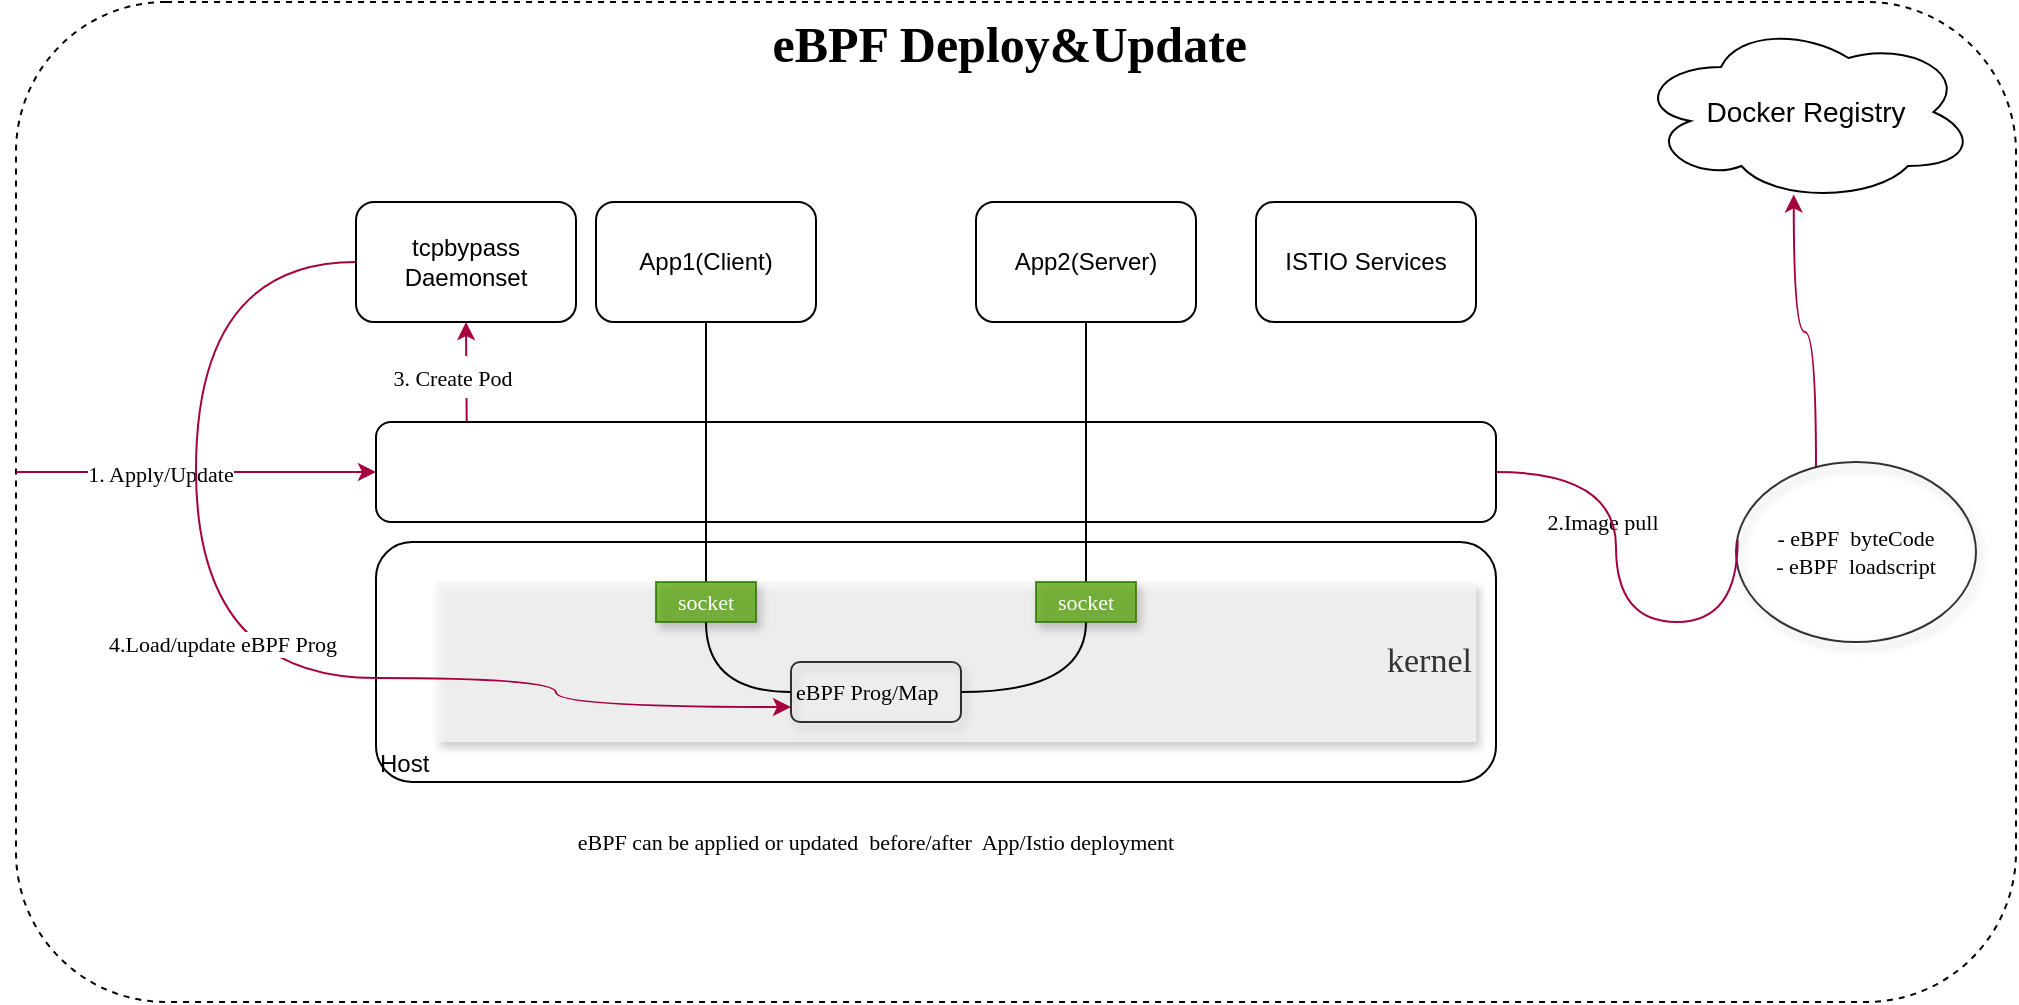 <mxfile version="14.6.13" type="github">
  <diagram id="87LNFzpWVNBMK7Gw0o0t" name="Page-1">
    <mxGraphModel dx="652" dy="396" grid="1" gridSize="10" guides="1" tooltips="1" connect="1" arrows="1" fold="1" page="1" pageScale="1" pageWidth="850" pageHeight="1100" math="0" shadow="0">
      <root>
        <mxCell id="0" />
        <mxCell id="1" parent="0" />
        <mxCell id="frIw0XrVh3BfgqBJoF9k-35" value="&lt;b&gt;&lt;font style=&quot;font-size: 25px&quot;&gt;eBPF Deploy&amp;amp;Update&amp;nbsp;&lt;/font&gt;&lt;/b&gt;" style="rounded=1;whiteSpace=wrap;html=1;fontFamily=Comic Sans MS;fontSize=17;align=center;glass=0;shadow=0;sketch=0;dashed=1;verticalAlign=top;" vertex="1" parent="1">
          <mxGeometry x="330" y="210" width="1000" height="500" as="geometry" />
        </mxCell>
        <mxCell id="frIw0XrVh3BfgqBJoF9k-7" value="Host" style="rounded=1;whiteSpace=wrap;html=1;verticalAlign=bottom;align=left;" vertex="1" parent="1">
          <mxGeometry x="510" y="480" width="560" height="120" as="geometry" />
        </mxCell>
        <mxCell id="frIw0XrVh3BfgqBJoF9k-44" value="kernel" style="rounded=0;whiteSpace=wrap;html=1;shadow=1;glass=0;sketch=0;fontFamily=Comic Sans MS;fontSize=17;align=right;fillColor=#f5f5f5;opacity=80;fontColor=#333333;strokeColor=none;" vertex="1" parent="1">
          <mxGeometry x="540" y="500" width="520" height="80" as="geometry" />
        </mxCell>
        <mxCell id="frIw0XrVh3BfgqBJoF9k-8" style="rounded=0;orthogonalLoop=1;jettySize=auto;html=1;entryX=0;entryY=0.5;entryDx=0;entryDy=0;sketch=0;fillColor=#d80073;strokeColor=#A50040;" edge="1" parent="1" target="frIw0XrVh3BfgqBJoF9k-4">
          <mxGeometry relative="1" as="geometry">
            <mxPoint x="330" y="445" as="sourcePoint" />
          </mxGeometry>
        </mxCell>
        <mxCell id="frIw0XrVh3BfgqBJoF9k-70" value="&lt;font style=&quot;font-size: 11px&quot;&gt;1. Apply/Update&lt;/font&gt;" style="edgeLabel;html=1;align=center;verticalAlign=middle;resizable=0;points=[];fontSize=11;fontFamily=Comic Sans MS;" vertex="1" connectable="0" parent="frIw0XrVh3BfgqBJoF9k-8">
          <mxGeometry x="-0.2" y="-1" relative="1" as="geometry">
            <mxPoint as="offset" />
          </mxGeometry>
        </mxCell>
        <mxCell id="frIw0XrVh3BfgqBJoF9k-11" style="edgeStyle=orthogonalEdgeStyle;rounded=0;orthogonalLoop=1;jettySize=auto;html=1;entryX=0.464;entryY=0.958;entryDx=0;entryDy=0;entryPerimeter=0;curved=1;sketch=0;fillColor=#d80073;strokeColor=#A50040;startArrow=none;" edge="1" parent="1" source="frIw0XrVh3BfgqBJoF9k-76" target="frIw0XrVh3BfgqBJoF9k-10">
          <mxGeometry relative="1" as="geometry">
            <Array as="points">
              <mxPoint x="1230" y="375" />
              <mxPoint x="1219" y="375" />
            </Array>
          </mxGeometry>
        </mxCell>
        <mxCell id="frIw0XrVh3BfgqBJoF9k-16" value="2.Image pull" style="edgeLabel;html=1;align=center;verticalAlign=middle;resizable=0;points=[];fontSize=11;fontFamily=Comic Sans MS;" vertex="1" connectable="0" parent="frIw0XrVh3BfgqBJoF9k-11">
          <mxGeometry x="0.236" y="55" relative="1" as="geometry">
            <mxPoint x="-41" y="107" as="offset" />
          </mxGeometry>
        </mxCell>
        <mxCell id="frIw0XrVh3BfgqBJoF9k-31" value="&lt;font style=&quot;font-size: 11px&quot;&gt;3. Create Pod&lt;/font&gt;" style="rounded=0;sketch=0;orthogonalLoop=1;jettySize=auto;html=1;fontFamily=Comic Sans MS;fontSize=17;endArrow=classic;endFill=1;startArrow=none;startFill=0;entryX=0.5;entryY=1;entryDx=0;entryDy=0;fillColor=#d80073;strokeColor=#A50040;exitX=0.081;exitY=0.047;exitDx=0;exitDy=0;exitPerimeter=0;" edge="1" parent="1" source="frIw0XrVh3BfgqBJoF9k-4" target="frIw0XrVh3BfgqBJoF9k-9">
          <mxGeometry x="-0.036" y="7" relative="1" as="geometry">
            <mxPoint x="532" y="411" as="sourcePoint" />
            <Array as="points" />
            <mxPoint as="offset" />
          </mxGeometry>
        </mxCell>
        <mxCell id="frIw0XrVh3BfgqBJoF9k-4" value="" style="rounded=1;whiteSpace=wrap;html=1;" vertex="1" parent="1">
          <mxGeometry x="510" y="420" width="560" height="50" as="geometry" />
        </mxCell>
        <mxCell id="frIw0XrVh3BfgqBJoF9k-81" style="edgeStyle=orthogonalEdgeStyle;curved=1;rounded=0;sketch=0;orthogonalLoop=1;jettySize=auto;html=1;entryX=0;entryY=0.75;entryDx=0;entryDy=0;fontFamily=Comic Sans MS;fontSize=11;startArrow=none;startFill=0;endArrow=classic;endFill=1;exitX=0;exitY=0.5;exitDx=0;exitDy=0;fillColor=#d80073;strokeColor=#A50040;" edge="1" parent="1" source="frIw0XrVh3BfgqBJoF9k-9" target="frIw0XrVh3BfgqBJoF9k-74">
          <mxGeometry relative="1" as="geometry">
            <mxPoint x="600" y="560" as="targetPoint" />
            <Array as="points">
              <mxPoint x="420" y="340" />
              <mxPoint x="420" y="548" />
              <mxPoint x="600" y="548" />
            </Array>
          </mxGeometry>
        </mxCell>
        <mxCell id="frIw0XrVh3BfgqBJoF9k-83" value="4.Load/update eBPF Prog" style="edgeLabel;html=1;align=center;verticalAlign=middle;resizable=0;points=[];fontSize=11;fontFamily=Comic Sans MS;" vertex="1" connectable="0" parent="frIw0XrVh3BfgqBJoF9k-81">
          <mxGeometry x="0.004" y="17" relative="1" as="geometry">
            <mxPoint as="offset" />
          </mxGeometry>
        </mxCell>
        <mxCell id="frIw0XrVh3BfgqBJoF9k-9" value="tcpbypass Daemonset" style="rounded=1;whiteSpace=wrap;html=1;" vertex="1" parent="1">
          <mxGeometry x="500" y="310" width="110" height="60" as="geometry" />
        </mxCell>
        <mxCell id="frIw0XrVh3BfgqBJoF9k-10" value="&lt;font style=&quot;font-size: 14px&quot;&gt;Docker Registry&lt;/font&gt;" style="ellipse;shape=cloud;whiteSpace=wrap;html=1;align=center;verticalAlign=middle;" vertex="1" parent="1">
          <mxGeometry x="1140" y="220" width="170" height="90" as="geometry" />
        </mxCell>
        <mxCell id="frIw0XrVh3BfgqBJoF9k-89" style="edgeStyle=orthogonalEdgeStyle;curved=1;rounded=0;sketch=0;orthogonalLoop=1;jettySize=auto;html=1;fontFamily=Comic Sans MS;fontSize=11;startArrow=none;startFill=0;endArrow=none;endFill=0;" edge="1" parent="1" source="frIw0XrVh3BfgqBJoF9k-27" target="frIw0XrVh3BfgqBJoF9k-87">
          <mxGeometry relative="1" as="geometry" />
        </mxCell>
        <mxCell id="frIw0XrVh3BfgqBJoF9k-27" value="App1(Client)" style="rounded=1;whiteSpace=wrap;html=1;" vertex="1" parent="1">
          <mxGeometry x="620" y="310" width="110" height="60" as="geometry" />
        </mxCell>
        <mxCell id="frIw0XrVh3BfgqBJoF9k-28" value="App2(Server)" style="rounded=1;whiteSpace=wrap;html=1;" vertex="1" parent="1">
          <mxGeometry x="810" y="310" width="110" height="60" as="geometry" />
        </mxCell>
        <mxCell id="frIw0XrVh3BfgqBJoF9k-29" value="ISTIO Services" style="rounded=1;whiteSpace=wrap;html=1;" vertex="1" parent="1">
          <mxGeometry x="950" y="310" width="110" height="60" as="geometry" />
        </mxCell>
        <mxCell id="frIw0XrVh3BfgqBJoF9k-68" value="" style="shape=image;verticalLabelPosition=bottom;labelBackgroundColor=#ffffff;verticalAlign=top;aspect=fixed;imageAspect=0;image=https://kubernetes.io/images/kubernetes-horizontal-color.png;" vertex="1" parent="1">
          <mxGeometry x="517.14" y="450" width="92.86" height="20" as="geometry" />
        </mxCell>
        <mxCell id="frIw0XrVh3BfgqBJoF9k-92" style="edgeStyle=orthogonalEdgeStyle;curved=1;rounded=0;sketch=0;orthogonalLoop=1;jettySize=auto;html=1;entryX=0.5;entryY=1;entryDx=0;entryDy=0;fontFamily=Comic Sans MS;fontSize=11;startArrow=none;startFill=0;endArrow=none;endFill=0;" edge="1" parent="1" source="frIw0XrVh3BfgqBJoF9k-74" target="frIw0XrVh3BfgqBJoF9k-87">
          <mxGeometry relative="1" as="geometry" />
        </mxCell>
        <mxCell id="frIw0XrVh3BfgqBJoF9k-93" style="edgeStyle=orthogonalEdgeStyle;curved=1;rounded=0;sketch=0;orthogonalLoop=1;jettySize=auto;html=1;entryX=0.5;entryY=1;entryDx=0;entryDy=0;fontFamily=Comic Sans MS;fontSize=11;startArrow=none;startFill=0;endArrow=none;endFill=0;" edge="1" parent="1" source="frIw0XrVh3BfgqBJoF9k-74" target="frIw0XrVh3BfgqBJoF9k-88">
          <mxGeometry relative="1" as="geometry" />
        </mxCell>
        <mxCell id="frIw0XrVh3BfgqBJoF9k-74" value="eBPF Prog/Map" style="rounded=1;whiteSpace=wrap;html=1;shadow=1;glass=0;sketch=0;fontFamily=Comic Sans MS;fontSize=11;fillColor=none;gradientColor=#ffffff;opacity=80;align=left;" vertex="1" parent="1">
          <mxGeometry x="717.5" y="540" width="85" height="30" as="geometry" />
        </mxCell>
        <mxCell id="frIw0XrVh3BfgqBJoF9k-76" value="&lt;font style=&quot;font-size: 11px&quot;&gt;- eBPF&amp;nbsp; byteCode&lt;br&gt;- eBPF&amp;nbsp; loadscript&lt;/font&gt;" style="ellipse;whiteSpace=wrap;html=1;rounded=0;shadow=1;glass=0;sketch=0;fontFamily=Comic Sans MS;fontSize=11;fillColor=none;gradientColor=#ffffff;opacity=80;align=center;" vertex="1" parent="1">
          <mxGeometry x="1190" y="440" width="120" height="90" as="geometry" />
        </mxCell>
        <mxCell id="frIw0XrVh3BfgqBJoF9k-77" value="" style="edgeStyle=orthogonalEdgeStyle;rounded=0;orthogonalLoop=1;jettySize=auto;html=1;entryX=0.007;entryY=0.435;entryDx=0;entryDy=0;entryPerimeter=0;curved=1;sketch=0;fillColor=#d80073;strokeColor=#A50040;endArrow=none;exitX=1;exitY=0.5;exitDx=0;exitDy=0;" edge="1" parent="1" source="frIw0XrVh3BfgqBJoF9k-4" target="frIw0XrVh3BfgqBJoF9k-76">
          <mxGeometry relative="1" as="geometry">
            <mxPoint x="1070" y="445" as="sourcePoint" />
            <mxPoint x="1274.96" y="177.27" as="targetPoint" />
            <Array as="points">
              <mxPoint x="1130" y="445" />
              <mxPoint x="1130" y="520" />
              <mxPoint x="1191" y="520" />
            </Array>
          </mxGeometry>
        </mxCell>
        <mxCell id="frIw0XrVh3BfgqBJoF9k-79" style="edgeStyle=none;rounded=0;sketch=0;orthogonalLoop=1;jettySize=auto;html=1;entryX=0;entryY=0.5;entryDx=0;entryDy=0;fontFamily=Comic Sans MS;fontSize=11;startArrow=none;startFill=0;endArrow=classic;endFill=1;" edge="1" parent="1" source="frIw0XrVh3BfgqBJoF9k-9" target="frIw0XrVh3BfgqBJoF9k-9">
          <mxGeometry relative="1" as="geometry" />
        </mxCell>
        <mxCell id="frIw0XrVh3BfgqBJoF9k-82" value="eBPF can be applied or updated&amp;nbsp; before/after&amp;nbsp; App/Istio deployment" style="text;html=1;strokeColor=none;fillColor=none;align=center;verticalAlign=middle;whiteSpace=wrap;rounded=0;shadow=1;glass=0;sketch=0;fontFamily=Comic Sans MS;fontSize=11;opacity=80;" vertex="1" parent="1">
          <mxGeometry x="570" y="620" width="380" height="20" as="geometry" />
        </mxCell>
        <mxCell id="frIw0XrVh3BfgqBJoF9k-87" value="socket" style="rounded=0;whiteSpace=wrap;html=1;shadow=1;glass=0;sketch=0;fontFamily=Comic Sans MS;fontSize=11;fillColor=#60a917;opacity=80;align=center;strokeColor=#2D7600;fontColor=#ffffff;" vertex="1" parent="1">
          <mxGeometry x="650" y="500" width="50" height="20" as="geometry" />
        </mxCell>
        <mxCell id="frIw0XrVh3BfgqBJoF9k-90" style="edgeStyle=orthogonalEdgeStyle;curved=1;rounded=0;sketch=0;orthogonalLoop=1;jettySize=auto;html=1;fontFamily=Comic Sans MS;fontSize=11;startArrow=none;startFill=0;endArrow=none;endFill=0;" edge="1" parent="1" source="frIw0XrVh3BfgqBJoF9k-88" target="frIw0XrVh3BfgqBJoF9k-28">
          <mxGeometry relative="1" as="geometry" />
        </mxCell>
        <mxCell id="frIw0XrVh3BfgqBJoF9k-88" value="socket" style="rounded=0;whiteSpace=wrap;html=1;shadow=1;glass=0;sketch=0;fontFamily=Comic Sans MS;fontSize=11;fillColor=#60a917;opacity=80;align=center;strokeColor=#2D7600;fontColor=#ffffff;" vertex="1" parent="1">
          <mxGeometry x="840" y="500" width="50" height="20" as="geometry" />
        </mxCell>
      </root>
    </mxGraphModel>
  </diagram>
</mxfile>
